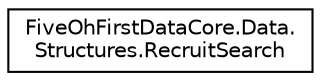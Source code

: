 digraph "Graphical Class Hierarchy"
{
 // LATEX_PDF_SIZE
  edge [fontname="Helvetica",fontsize="10",labelfontname="Helvetica",labelfontsize="10"];
  node [fontname="Helvetica",fontsize="10",shape=record];
  rankdir="LR";
  Node0 [label="FiveOhFirstDataCore.Data.\lStructures.RecruitSearch",height=0.2,width=0.4,color="black", fillcolor="white", style="filled",URL="$class_five_oh_first_data_core_1_1_data_1_1_structures_1_1_recruit_search.html",tooltip=" "];
}
